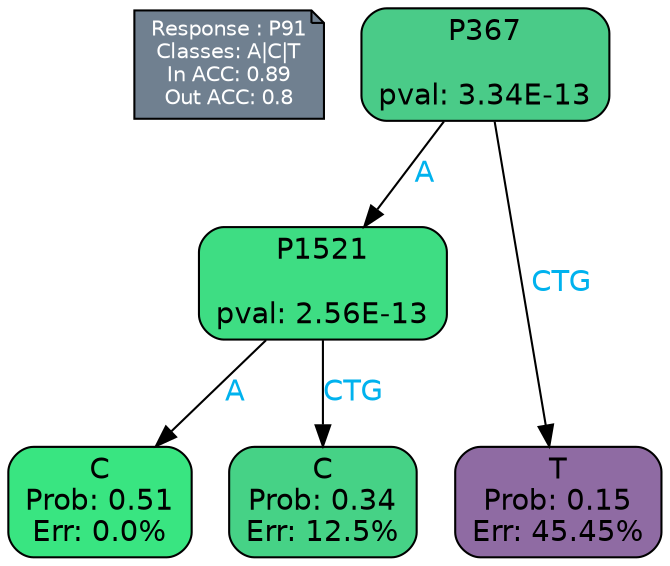 digraph Tree {
node [shape=box, style="filled, rounded", color="black", fontname=helvetica] ;
graph [ranksep=equally, splines=polylines, bgcolor=transparent, dpi=600] ;
edge [fontname=helvetica] ;
LEGEND [label="Response : P91
Classes: A|C|T
In ACC: 0.89
Out ACC: 0.8
",shape=note,align=left,style=filled,fillcolor="slategray",fontcolor="white",fontsize=10];1 [label="P367

pval: 3.34E-13", fillcolor="#4acb88"] ;
2 [label="P1521

pval: 2.56E-13", fillcolor="#3edd83"] ;
3 [label="C
Prob: 0.51
Err: 0.0%", fillcolor="#39e581"] ;
4 [label="C
Prob: 0.34
Err: 12.5%", fillcolor="#46d286"] ;
5 [label="T
Prob: 0.15
Err: 45.45%", fillcolor="#8f6ba3"] ;
1 -> 2 [label="A",fontcolor=deepskyblue2] ;
1 -> 5 [label="CTG",fontcolor=deepskyblue2] ;
2 -> 3 [label="A",fontcolor=deepskyblue2] ;
2 -> 4 [label="CTG",fontcolor=deepskyblue2] ;
{rank = same; 3;4;5;}{rank = same; LEGEND;1;}}